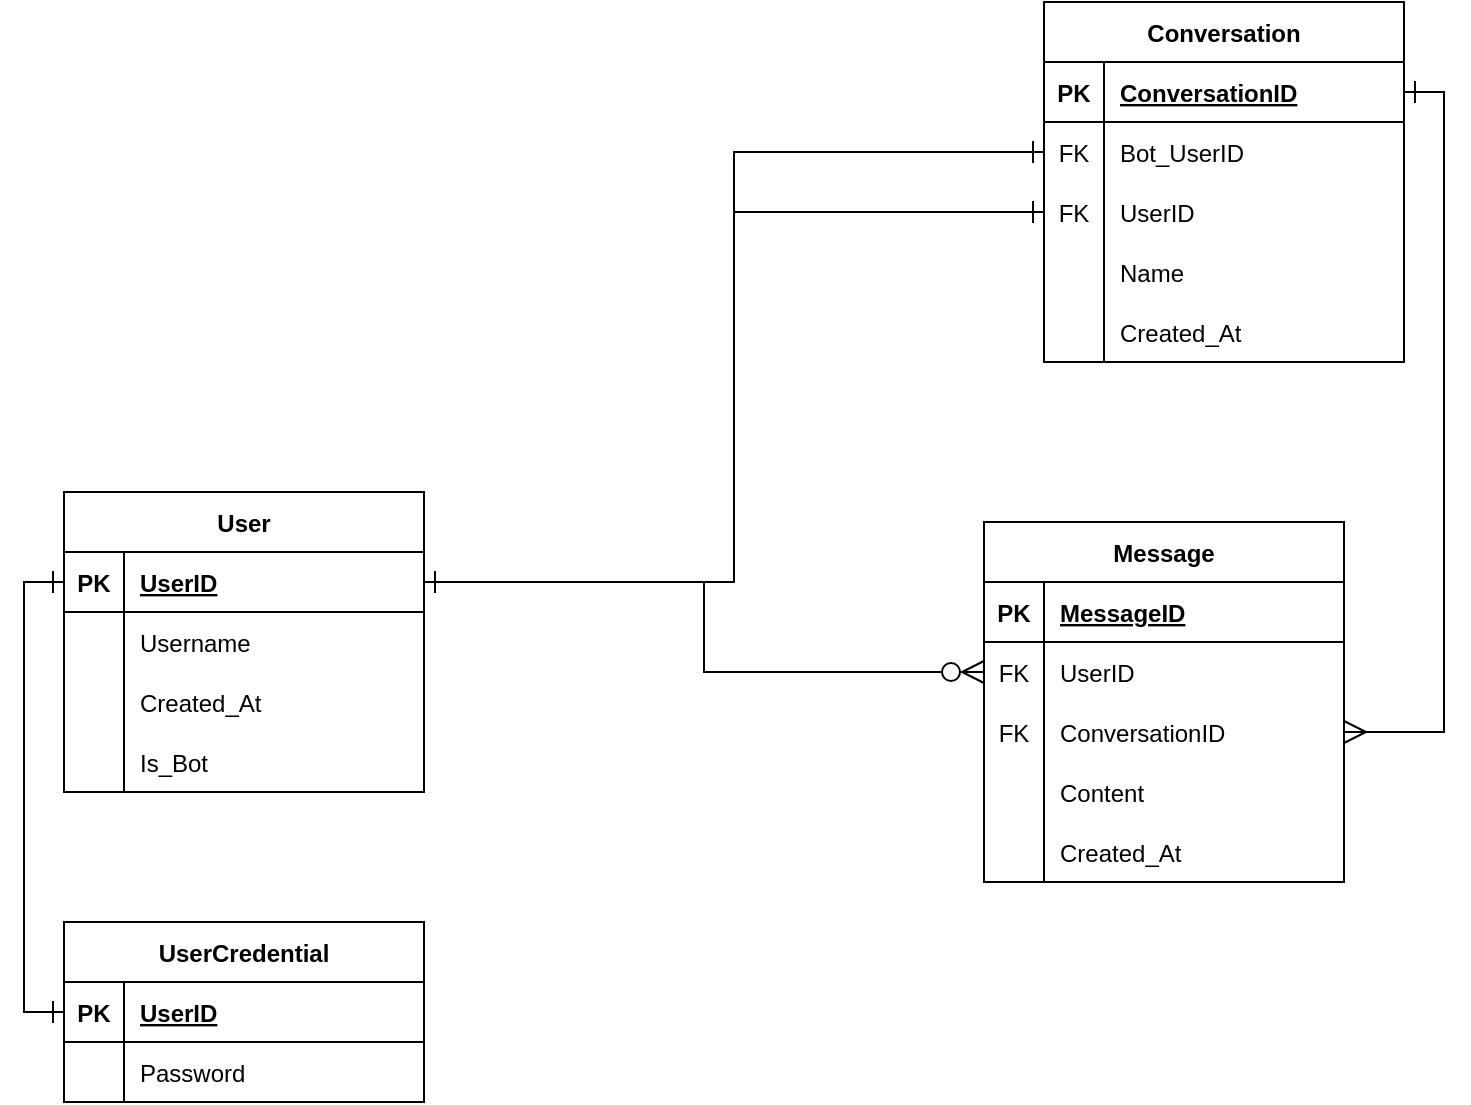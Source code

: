 <mxfile version="21.6.8" type="device">
  <diagram id="CnY3Or_Szti1K_ouRTW6" name="Page-1">
    <mxGraphModel dx="2074" dy="1158" grid="1" gridSize="10" guides="1" tooltips="1" connect="1" arrows="1" fold="1" page="1" pageScale="1" pageWidth="850" pageHeight="1100" math="0" shadow="0">
      <root>
        <mxCell id="0" />
        <mxCell id="1" parent="0" />
        <mxCell id="BLDTMtdLzlv7xSGBcbyJ-1" value="User" style="shape=table;startSize=30;container=1;collapsible=1;childLayout=tableLayout;fixedRows=1;rowLines=0;fontStyle=1;align=center;resizeLast=1;" parent="1" vertex="1">
          <mxGeometry x="230" y="455" width="180" height="150" as="geometry" />
        </mxCell>
        <mxCell id="BLDTMtdLzlv7xSGBcbyJ-2" value="" style="shape=tableRow;horizontal=0;startSize=0;swimlaneHead=0;swimlaneBody=0;fillColor=none;collapsible=0;dropTarget=0;points=[[0,0.5],[1,0.5]];portConstraint=eastwest;top=0;left=0;right=0;bottom=1;" parent="BLDTMtdLzlv7xSGBcbyJ-1" vertex="1">
          <mxGeometry y="30" width="180" height="30" as="geometry" />
        </mxCell>
        <mxCell id="BLDTMtdLzlv7xSGBcbyJ-3" value="PK" style="shape=partialRectangle;connectable=0;fillColor=none;top=0;left=0;bottom=0;right=0;fontStyle=1;overflow=hidden;" parent="BLDTMtdLzlv7xSGBcbyJ-2" vertex="1">
          <mxGeometry width="30" height="30" as="geometry">
            <mxRectangle width="30" height="30" as="alternateBounds" />
          </mxGeometry>
        </mxCell>
        <mxCell id="BLDTMtdLzlv7xSGBcbyJ-4" value="UserID" style="shape=partialRectangle;connectable=0;fillColor=none;top=0;left=0;bottom=0;right=0;align=left;spacingLeft=6;fontStyle=5;overflow=hidden;" parent="BLDTMtdLzlv7xSGBcbyJ-2" vertex="1">
          <mxGeometry x="30" width="150" height="30" as="geometry">
            <mxRectangle width="150" height="30" as="alternateBounds" />
          </mxGeometry>
        </mxCell>
        <mxCell id="BLDTMtdLzlv7xSGBcbyJ-8" value="" style="shape=tableRow;horizontal=0;startSize=0;swimlaneHead=0;swimlaneBody=0;fillColor=none;collapsible=0;dropTarget=0;points=[[0,0.5],[1,0.5]];portConstraint=eastwest;top=0;left=0;right=0;bottom=0;" parent="BLDTMtdLzlv7xSGBcbyJ-1" vertex="1">
          <mxGeometry y="60" width="180" height="30" as="geometry" />
        </mxCell>
        <mxCell id="BLDTMtdLzlv7xSGBcbyJ-9" value="" style="shape=partialRectangle;connectable=0;fillColor=none;top=0;left=0;bottom=0;right=0;editable=1;overflow=hidden;" parent="BLDTMtdLzlv7xSGBcbyJ-8" vertex="1">
          <mxGeometry width="30" height="30" as="geometry">
            <mxRectangle width="30" height="30" as="alternateBounds" />
          </mxGeometry>
        </mxCell>
        <mxCell id="BLDTMtdLzlv7xSGBcbyJ-10" value="Username" style="shape=partialRectangle;connectable=0;fillColor=none;top=0;left=0;bottom=0;right=0;align=left;spacingLeft=6;overflow=hidden;" parent="BLDTMtdLzlv7xSGBcbyJ-8" vertex="1">
          <mxGeometry x="30" width="150" height="30" as="geometry">
            <mxRectangle width="150" height="30" as="alternateBounds" />
          </mxGeometry>
        </mxCell>
        <mxCell id="LJia_R2HtyuvFsrgiMaJ-28" value="" style="shape=tableRow;horizontal=0;startSize=0;swimlaneHead=0;swimlaneBody=0;fillColor=none;collapsible=0;dropTarget=0;points=[[0,0.5],[1,0.5]];portConstraint=eastwest;top=0;left=0;right=0;bottom=0;" parent="BLDTMtdLzlv7xSGBcbyJ-1" vertex="1">
          <mxGeometry y="90" width="180" height="30" as="geometry" />
        </mxCell>
        <mxCell id="LJia_R2HtyuvFsrgiMaJ-29" value="" style="shape=partialRectangle;connectable=0;fillColor=none;top=0;left=0;bottom=0;right=0;editable=1;overflow=hidden;" parent="LJia_R2HtyuvFsrgiMaJ-28" vertex="1">
          <mxGeometry width="30" height="30" as="geometry">
            <mxRectangle width="30" height="30" as="alternateBounds" />
          </mxGeometry>
        </mxCell>
        <mxCell id="LJia_R2HtyuvFsrgiMaJ-30" value="Created_At" style="shape=partialRectangle;connectable=0;fillColor=none;top=0;left=0;bottom=0;right=0;align=left;spacingLeft=6;overflow=hidden;" parent="LJia_R2HtyuvFsrgiMaJ-28" vertex="1">
          <mxGeometry x="30" width="150" height="30" as="geometry">
            <mxRectangle width="150" height="30" as="alternateBounds" />
          </mxGeometry>
        </mxCell>
        <mxCell id="LJia_R2HtyuvFsrgiMaJ-31" value="" style="shape=tableRow;horizontal=0;startSize=0;swimlaneHead=0;swimlaneBody=0;fillColor=none;collapsible=0;dropTarget=0;points=[[0,0.5],[1,0.5]];portConstraint=eastwest;top=0;left=0;right=0;bottom=0;" parent="BLDTMtdLzlv7xSGBcbyJ-1" vertex="1">
          <mxGeometry y="120" width="180" height="30" as="geometry" />
        </mxCell>
        <mxCell id="LJia_R2HtyuvFsrgiMaJ-32" value="" style="shape=partialRectangle;connectable=0;fillColor=none;top=0;left=0;bottom=0;right=0;editable=1;overflow=hidden;" parent="LJia_R2HtyuvFsrgiMaJ-31" vertex="1">
          <mxGeometry width="30" height="30" as="geometry">
            <mxRectangle width="30" height="30" as="alternateBounds" />
          </mxGeometry>
        </mxCell>
        <mxCell id="LJia_R2HtyuvFsrgiMaJ-33" value="Is_Bot" style="shape=partialRectangle;connectable=0;fillColor=none;top=0;left=0;bottom=0;right=0;align=left;spacingLeft=6;overflow=hidden;" parent="LJia_R2HtyuvFsrgiMaJ-31" vertex="1">
          <mxGeometry x="30" width="150" height="30" as="geometry">
            <mxRectangle width="150" height="30" as="alternateBounds" />
          </mxGeometry>
        </mxCell>
        <mxCell id="BLDTMtdLzlv7xSGBcbyJ-14" value="Message" style="shape=table;startSize=30;container=1;collapsible=1;childLayout=tableLayout;fixedRows=1;rowLines=0;fontStyle=1;align=center;resizeLast=1;" parent="1" vertex="1">
          <mxGeometry x="690" y="470" width="180" height="180" as="geometry" />
        </mxCell>
        <mxCell id="BLDTMtdLzlv7xSGBcbyJ-15" value="" style="shape=tableRow;horizontal=0;startSize=0;swimlaneHead=0;swimlaneBody=0;fillColor=none;collapsible=0;dropTarget=0;points=[[0,0.5],[1,0.5]];portConstraint=eastwest;top=0;left=0;right=0;bottom=1;" parent="BLDTMtdLzlv7xSGBcbyJ-14" vertex="1">
          <mxGeometry y="30" width="180" height="30" as="geometry" />
        </mxCell>
        <mxCell id="BLDTMtdLzlv7xSGBcbyJ-16" value="PK" style="shape=partialRectangle;connectable=0;fillColor=none;top=0;left=0;bottom=0;right=0;fontStyle=1;overflow=hidden;" parent="BLDTMtdLzlv7xSGBcbyJ-15" vertex="1">
          <mxGeometry width="30" height="30" as="geometry">
            <mxRectangle width="30" height="30" as="alternateBounds" />
          </mxGeometry>
        </mxCell>
        <mxCell id="BLDTMtdLzlv7xSGBcbyJ-17" value="MessageID" style="shape=partialRectangle;connectable=0;fillColor=none;top=0;left=0;bottom=0;right=0;align=left;spacingLeft=6;fontStyle=5;overflow=hidden;" parent="BLDTMtdLzlv7xSGBcbyJ-15" vertex="1">
          <mxGeometry x="30" width="150" height="30" as="geometry">
            <mxRectangle width="150" height="30" as="alternateBounds" />
          </mxGeometry>
        </mxCell>
        <mxCell id="BLDTMtdLzlv7xSGBcbyJ-18" value="" style="shape=tableRow;horizontal=0;startSize=0;swimlaneHead=0;swimlaneBody=0;fillColor=none;collapsible=0;dropTarget=0;points=[[0,0.5],[1,0.5]];portConstraint=eastwest;top=0;left=0;right=0;bottom=0;" parent="BLDTMtdLzlv7xSGBcbyJ-14" vertex="1">
          <mxGeometry y="60" width="180" height="30" as="geometry" />
        </mxCell>
        <mxCell id="BLDTMtdLzlv7xSGBcbyJ-19" value="FK" style="shape=partialRectangle;connectable=0;fillColor=none;top=0;left=0;bottom=0;right=0;editable=1;overflow=hidden;" parent="BLDTMtdLzlv7xSGBcbyJ-18" vertex="1">
          <mxGeometry width="30" height="30" as="geometry">
            <mxRectangle width="30" height="30" as="alternateBounds" />
          </mxGeometry>
        </mxCell>
        <mxCell id="BLDTMtdLzlv7xSGBcbyJ-20" value="UserID" style="shape=partialRectangle;connectable=0;fillColor=none;top=0;left=0;bottom=0;right=0;align=left;spacingLeft=6;overflow=hidden;" parent="BLDTMtdLzlv7xSGBcbyJ-18" vertex="1">
          <mxGeometry x="30" width="150" height="30" as="geometry">
            <mxRectangle width="150" height="30" as="alternateBounds" />
          </mxGeometry>
        </mxCell>
        <mxCell id="BLDTMtdLzlv7xSGBcbyJ-107" value="" style="shape=tableRow;horizontal=0;startSize=0;swimlaneHead=0;swimlaneBody=0;fillColor=none;collapsible=0;dropTarget=0;points=[[0,0.5],[1,0.5]];portConstraint=eastwest;top=0;left=0;right=0;bottom=0;" parent="BLDTMtdLzlv7xSGBcbyJ-14" vertex="1">
          <mxGeometry y="90" width="180" height="30" as="geometry" />
        </mxCell>
        <mxCell id="BLDTMtdLzlv7xSGBcbyJ-108" value="FK" style="shape=partialRectangle;connectable=0;fillColor=none;top=0;left=0;bottom=0;right=0;editable=1;overflow=hidden;" parent="BLDTMtdLzlv7xSGBcbyJ-107" vertex="1">
          <mxGeometry width="30" height="30" as="geometry">
            <mxRectangle width="30" height="30" as="alternateBounds" />
          </mxGeometry>
        </mxCell>
        <mxCell id="BLDTMtdLzlv7xSGBcbyJ-109" value="ConversationID" style="shape=partialRectangle;connectable=0;fillColor=none;top=0;left=0;bottom=0;right=0;align=left;spacingLeft=6;overflow=hidden;" parent="BLDTMtdLzlv7xSGBcbyJ-107" vertex="1">
          <mxGeometry x="30" width="150" height="30" as="geometry">
            <mxRectangle width="150" height="30" as="alternateBounds" />
          </mxGeometry>
        </mxCell>
        <mxCell id="BLDTMtdLzlv7xSGBcbyJ-21" value="" style="shape=tableRow;horizontal=0;startSize=0;swimlaneHead=0;swimlaneBody=0;fillColor=none;collapsible=0;dropTarget=0;points=[[0,0.5],[1,0.5]];portConstraint=eastwest;top=0;left=0;right=0;bottom=0;" parent="BLDTMtdLzlv7xSGBcbyJ-14" vertex="1">
          <mxGeometry y="120" width="180" height="30" as="geometry" />
        </mxCell>
        <mxCell id="BLDTMtdLzlv7xSGBcbyJ-22" value="" style="shape=partialRectangle;connectable=0;fillColor=none;top=0;left=0;bottom=0;right=0;editable=1;overflow=hidden;" parent="BLDTMtdLzlv7xSGBcbyJ-21" vertex="1">
          <mxGeometry width="30" height="30" as="geometry">
            <mxRectangle width="30" height="30" as="alternateBounds" />
          </mxGeometry>
        </mxCell>
        <mxCell id="BLDTMtdLzlv7xSGBcbyJ-23" value="Content" style="shape=partialRectangle;connectable=0;fillColor=none;top=0;left=0;bottom=0;right=0;align=left;spacingLeft=6;overflow=hidden;" parent="BLDTMtdLzlv7xSGBcbyJ-21" vertex="1">
          <mxGeometry x="30" width="150" height="30" as="geometry">
            <mxRectangle width="150" height="30" as="alternateBounds" />
          </mxGeometry>
        </mxCell>
        <mxCell id="BLDTMtdLzlv7xSGBcbyJ-24" value="" style="shape=tableRow;horizontal=0;startSize=0;swimlaneHead=0;swimlaneBody=0;fillColor=none;collapsible=0;dropTarget=0;points=[[0,0.5],[1,0.5]];portConstraint=eastwest;top=0;left=0;right=0;bottom=0;" parent="BLDTMtdLzlv7xSGBcbyJ-14" vertex="1">
          <mxGeometry y="150" width="180" height="30" as="geometry" />
        </mxCell>
        <mxCell id="BLDTMtdLzlv7xSGBcbyJ-25" value="" style="shape=partialRectangle;connectable=0;fillColor=none;top=0;left=0;bottom=0;right=0;editable=1;overflow=hidden;" parent="BLDTMtdLzlv7xSGBcbyJ-24" vertex="1">
          <mxGeometry width="30" height="30" as="geometry">
            <mxRectangle width="30" height="30" as="alternateBounds" />
          </mxGeometry>
        </mxCell>
        <mxCell id="BLDTMtdLzlv7xSGBcbyJ-26" value="Created_At" style="shape=partialRectangle;connectable=0;fillColor=none;top=0;left=0;bottom=0;right=0;align=left;spacingLeft=6;overflow=hidden;" parent="BLDTMtdLzlv7xSGBcbyJ-24" vertex="1">
          <mxGeometry x="30" width="150" height="30" as="geometry">
            <mxRectangle width="150" height="30" as="alternateBounds" />
          </mxGeometry>
        </mxCell>
        <mxCell id="BLDTMtdLzlv7xSGBcbyJ-27" value="Conversation" style="shape=table;startSize=30;container=1;collapsible=1;childLayout=tableLayout;fixedRows=1;rowLines=0;fontStyle=1;align=center;resizeLast=1;" parent="1" vertex="1">
          <mxGeometry x="720" y="210" width="180" height="180" as="geometry" />
        </mxCell>
        <mxCell id="BLDTMtdLzlv7xSGBcbyJ-28" value="" style="shape=tableRow;horizontal=0;startSize=0;swimlaneHead=0;swimlaneBody=0;fillColor=none;collapsible=0;dropTarget=0;points=[[0,0.5],[1,0.5]];portConstraint=eastwest;top=0;left=0;right=0;bottom=1;" parent="BLDTMtdLzlv7xSGBcbyJ-27" vertex="1">
          <mxGeometry y="30" width="180" height="30" as="geometry" />
        </mxCell>
        <mxCell id="BLDTMtdLzlv7xSGBcbyJ-29" value="PK" style="shape=partialRectangle;connectable=0;fillColor=none;top=0;left=0;bottom=0;right=0;fontStyle=1;overflow=hidden;" parent="BLDTMtdLzlv7xSGBcbyJ-28" vertex="1">
          <mxGeometry width="30" height="30" as="geometry">
            <mxRectangle width="30" height="30" as="alternateBounds" />
          </mxGeometry>
        </mxCell>
        <mxCell id="BLDTMtdLzlv7xSGBcbyJ-30" value="ConversationID" style="shape=partialRectangle;connectable=0;fillColor=none;top=0;left=0;bottom=0;right=0;align=left;spacingLeft=6;fontStyle=5;overflow=hidden;" parent="BLDTMtdLzlv7xSGBcbyJ-28" vertex="1">
          <mxGeometry x="30" width="150" height="30" as="geometry">
            <mxRectangle width="150" height="30" as="alternateBounds" />
          </mxGeometry>
        </mxCell>
        <mxCell id="BLDTMtdLzlv7xSGBcbyJ-34" value="" style="shape=tableRow;horizontal=0;startSize=0;swimlaneHead=0;swimlaneBody=0;fillColor=none;collapsible=0;dropTarget=0;points=[[0,0.5],[1,0.5]];portConstraint=eastwest;top=0;left=0;right=0;bottom=0;" parent="BLDTMtdLzlv7xSGBcbyJ-27" vertex="1">
          <mxGeometry y="60" width="180" height="30" as="geometry" />
        </mxCell>
        <mxCell id="BLDTMtdLzlv7xSGBcbyJ-35" value="FK" style="shape=partialRectangle;connectable=0;fillColor=none;top=0;left=0;bottom=0;right=0;editable=1;overflow=hidden;" parent="BLDTMtdLzlv7xSGBcbyJ-34" vertex="1">
          <mxGeometry width="30" height="30" as="geometry">
            <mxRectangle width="30" height="30" as="alternateBounds" />
          </mxGeometry>
        </mxCell>
        <mxCell id="BLDTMtdLzlv7xSGBcbyJ-36" value="Bot_UserID" style="shape=partialRectangle;connectable=0;fillColor=none;top=0;left=0;bottom=0;right=0;align=left;spacingLeft=6;overflow=hidden;" parent="BLDTMtdLzlv7xSGBcbyJ-34" vertex="1">
          <mxGeometry x="30" width="150" height="30" as="geometry">
            <mxRectangle width="150" height="30" as="alternateBounds" />
          </mxGeometry>
        </mxCell>
        <mxCell id="BLDTMtdLzlv7xSGBcbyJ-104" value="" style="shape=tableRow;horizontal=0;startSize=0;swimlaneHead=0;swimlaneBody=0;fillColor=none;collapsible=0;dropTarget=0;points=[[0,0.5],[1,0.5]];portConstraint=eastwest;top=0;left=0;right=0;bottom=0;" parent="BLDTMtdLzlv7xSGBcbyJ-27" vertex="1">
          <mxGeometry y="90" width="180" height="30" as="geometry" />
        </mxCell>
        <mxCell id="BLDTMtdLzlv7xSGBcbyJ-105" value="FK" style="shape=partialRectangle;connectable=0;fillColor=none;top=0;left=0;bottom=0;right=0;editable=1;overflow=hidden;" parent="BLDTMtdLzlv7xSGBcbyJ-104" vertex="1">
          <mxGeometry width="30" height="30" as="geometry">
            <mxRectangle width="30" height="30" as="alternateBounds" />
          </mxGeometry>
        </mxCell>
        <mxCell id="BLDTMtdLzlv7xSGBcbyJ-106" value="UserID" style="shape=partialRectangle;connectable=0;fillColor=none;top=0;left=0;bottom=0;right=0;align=left;spacingLeft=6;overflow=hidden;" parent="BLDTMtdLzlv7xSGBcbyJ-104" vertex="1">
          <mxGeometry x="30" width="150" height="30" as="geometry">
            <mxRectangle width="150" height="30" as="alternateBounds" />
          </mxGeometry>
        </mxCell>
        <mxCell id="LJia_R2HtyuvFsrgiMaJ-14" value="" style="shape=tableRow;horizontal=0;startSize=0;swimlaneHead=0;swimlaneBody=0;fillColor=none;collapsible=0;dropTarget=0;points=[[0,0.5],[1,0.5]];portConstraint=eastwest;top=0;left=0;right=0;bottom=0;" parent="BLDTMtdLzlv7xSGBcbyJ-27" vertex="1">
          <mxGeometry y="120" width="180" height="30" as="geometry" />
        </mxCell>
        <mxCell id="LJia_R2HtyuvFsrgiMaJ-15" value="" style="shape=partialRectangle;connectable=0;fillColor=none;top=0;left=0;bottom=0;right=0;editable=1;overflow=hidden;" parent="LJia_R2HtyuvFsrgiMaJ-14" vertex="1">
          <mxGeometry width="30" height="30" as="geometry">
            <mxRectangle width="30" height="30" as="alternateBounds" />
          </mxGeometry>
        </mxCell>
        <mxCell id="LJia_R2HtyuvFsrgiMaJ-16" value="Name" style="shape=partialRectangle;connectable=0;fillColor=none;top=0;left=0;bottom=0;right=0;align=left;spacingLeft=6;overflow=hidden;" parent="LJia_R2HtyuvFsrgiMaJ-14" vertex="1">
          <mxGeometry x="30" width="150" height="30" as="geometry">
            <mxRectangle width="150" height="30" as="alternateBounds" />
          </mxGeometry>
        </mxCell>
        <mxCell id="LJia_R2HtyuvFsrgiMaJ-17" value="" style="shape=tableRow;horizontal=0;startSize=0;swimlaneHead=0;swimlaneBody=0;fillColor=none;collapsible=0;dropTarget=0;points=[[0,0.5],[1,0.5]];portConstraint=eastwest;top=0;left=0;right=0;bottom=0;" parent="BLDTMtdLzlv7xSGBcbyJ-27" vertex="1">
          <mxGeometry y="150" width="180" height="30" as="geometry" />
        </mxCell>
        <mxCell id="LJia_R2HtyuvFsrgiMaJ-18" value="" style="shape=partialRectangle;connectable=0;fillColor=none;top=0;left=0;bottom=0;right=0;editable=1;overflow=hidden;" parent="LJia_R2HtyuvFsrgiMaJ-17" vertex="1">
          <mxGeometry width="30" height="30" as="geometry">
            <mxRectangle width="30" height="30" as="alternateBounds" />
          </mxGeometry>
        </mxCell>
        <mxCell id="LJia_R2HtyuvFsrgiMaJ-19" value="Created_At" style="shape=partialRectangle;connectable=0;fillColor=none;top=0;left=0;bottom=0;right=0;align=left;spacingLeft=6;overflow=hidden;" parent="LJia_R2HtyuvFsrgiMaJ-17" vertex="1">
          <mxGeometry x="30" width="150" height="30" as="geometry">
            <mxRectangle width="150" height="30" as="alternateBounds" />
          </mxGeometry>
        </mxCell>
        <mxCell id="BLDTMtdLzlv7xSGBcbyJ-103" style="edgeStyle=orthogonalEdgeStyle;rounded=0;orthogonalLoop=1;jettySize=auto;html=1;entryX=0;entryY=0.5;entryDx=0;entryDy=0;startArrow=ERone;startFill=0;endArrow=ERzeroToMany;endFill=0;startSize=9;endSize=9;" parent="1" source="BLDTMtdLzlv7xSGBcbyJ-2" target="BLDTMtdLzlv7xSGBcbyJ-18" edge="1">
          <mxGeometry relative="1" as="geometry" />
        </mxCell>
        <mxCell id="LJia_R2HtyuvFsrgiMaJ-21" style="edgeStyle=orthogonalEdgeStyle;rounded=0;orthogonalLoop=1;jettySize=auto;html=1;exitX=1;exitY=0.5;exitDx=0;exitDy=0;entryX=0;entryY=0.5;entryDx=0;entryDy=0;endArrow=ERone;endFill=0;startArrow=ERone;startFill=0;startSize=9;endSize=9;" parent="1" source="BLDTMtdLzlv7xSGBcbyJ-2" target="BLDTMtdLzlv7xSGBcbyJ-104" edge="1">
          <mxGeometry relative="1" as="geometry" />
        </mxCell>
        <mxCell id="LJia_R2HtyuvFsrgiMaJ-34" style="edgeStyle=orthogonalEdgeStyle;rounded=0;orthogonalLoop=1;jettySize=auto;html=1;exitX=1;exitY=0.5;exitDx=0;exitDy=0;entryX=1;entryY=0.5;entryDx=0;entryDy=0;endArrow=ERmany;endFill=0;startArrow=ERone;startFill=0;startSize=9;endSize=9;" parent="1" source="BLDTMtdLzlv7xSGBcbyJ-28" target="BLDTMtdLzlv7xSGBcbyJ-107" edge="1">
          <mxGeometry relative="1" as="geometry" />
        </mxCell>
        <mxCell id="LJia_R2HtyuvFsrgiMaJ-35" style="edgeStyle=orthogonalEdgeStyle;rounded=0;orthogonalLoop=1;jettySize=auto;html=1;exitX=1;exitY=0.5;exitDx=0;exitDy=0;entryX=0;entryY=0.5;entryDx=0;entryDy=0;endArrow=ERone;endFill=0;startArrow=ERone;startFill=0;endSize=9;startSize=9;" parent="1" source="BLDTMtdLzlv7xSGBcbyJ-2" target="BLDTMtdLzlv7xSGBcbyJ-34" edge="1">
          <mxGeometry relative="1" as="geometry" />
        </mxCell>
        <mxCell id="vTC6ypYIIf2_xRVj60d8-1" value="UserCredential" style="shape=table;startSize=30;container=1;collapsible=1;childLayout=tableLayout;fixedRows=1;rowLines=0;fontStyle=1;align=center;resizeLast=1;" parent="1" vertex="1">
          <mxGeometry x="230" y="670" width="180" height="90" as="geometry" />
        </mxCell>
        <mxCell id="vTC6ypYIIf2_xRVj60d8-2" value="" style="shape=tableRow;horizontal=0;startSize=0;swimlaneHead=0;swimlaneBody=0;fillColor=none;collapsible=0;dropTarget=0;points=[[0,0.5],[1,0.5]];portConstraint=eastwest;top=0;left=0;right=0;bottom=1;" parent="vTC6ypYIIf2_xRVj60d8-1" vertex="1">
          <mxGeometry y="30" width="180" height="30" as="geometry" />
        </mxCell>
        <mxCell id="vTC6ypYIIf2_xRVj60d8-3" value="PK" style="shape=partialRectangle;connectable=0;fillColor=none;top=0;left=0;bottom=0;right=0;fontStyle=1;overflow=hidden;" parent="vTC6ypYIIf2_xRVj60d8-2" vertex="1">
          <mxGeometry width="30" height="30" as="geometry">
            <mxRectangle width="30" height="30" as="alternateBounds" />
          </mxGeometry>
        </mxCell>
        <mxCell id="vTC6ypYIIf2_xRVj60d8-4" value="UserID" style="shape=partialRectangle;connectable=0;fillColor=none;top=0;left=0;bottom=0;right=0;align=left;spacingLeft=6;fontStyle=5;overflow=hidden;" parent="vTC6ypYIIf2_xRVj60d8-2" vertex="1">
          <mxGeometry x="30" width="150" height="30" as="geometry">
            <mxRectangle width="150" height="30" as="alternateBounds" />
          </mxGeometry>
        </mxCell>
        <mxCell id="vTC6ypYIIf2_xRVj60d8-8" value="" style="shape=tableRow;horizontal=0;startSize=0;swimlaneHead=0;swimlaneBody=0;fillColor=none;collapsible=0;dropTarget=0;points=[[0,0.5],[1,0.5]];portConstraint=eastwest;top=0;left=0;right=0;bottom=0;" parent="vTC6ypYIIf2_xRVj60d8-1" vertex="1">
          <mxGeometry y="60" width="180" height="30" as="geometry" />
        </mxCell>
        <mxCell id="vTC6ypYIIf2_xRVj60d8-9" value="" style="shape=partialRectangle;connectable=0;fillColor=none;top=0;left=0;bottom=0;right=0;editable=1;overflow=hidden;" parent="vTC6ypYIIf2_xRVj60d8-8" vertex="1">
          <mxGeometry width="30" height="30" as="geometry">
            <mxRectangle width="30" height="30" as="alternateBounds" />
          </mxGeometry>
        </mxCell>
        <mxCell id="vTC6ypYIIf2_xRVj60d8-10" value="Password" style="shape=partialRectangle;connectable=0;fillColor=none;top=0;left=0;bottom=0;right=0;align=left;spacingLeft=6;overflow=hidden;" parent="vTC6ypYIIf2_xRVj60d8-8" vertex="1">
          <mxGeometry x="30" width="150" height="30" as="geometry">
            <mxRectangle width="150" height="30" as="alternateBounds" />
          </mxGeometry>
        </mxCell>
        <mxCell id="vTC6ypYIIf2_xRVj60d8-23" style="edgeStyle=orthogonalEdgeStyle;rounded=0;orthogonalLoop=1;jettySize=auto;html=1;entryX=0;entryY=0.5;entryDx=0;entryDy=0;startArrow=ERone;startFill=0;endArrow=ERone;endFill=0;endSize=9;startSize=9;exitX=0;exitY=0.5;exitDx=0;exitDy=0;" parent="1" source="BLDTMtdLzlv7xSGBcbyJ-2" target="vTC6ypYIIf2_xRVj60d8-2" edge="1">
          <mxGeometry relative="1" as="geometry">
            <mxPoint x="330" y="340" as="sourcePoint" />
            <Array as="points">
              <mxPoint x="210" y="500" />
              <mxPoint x="210" y="715" />
            </Array>
          </mxGeometry>
        </mxCell>
      </root>
    </mxGraphModel>
  </diagram>
</mxfile>
